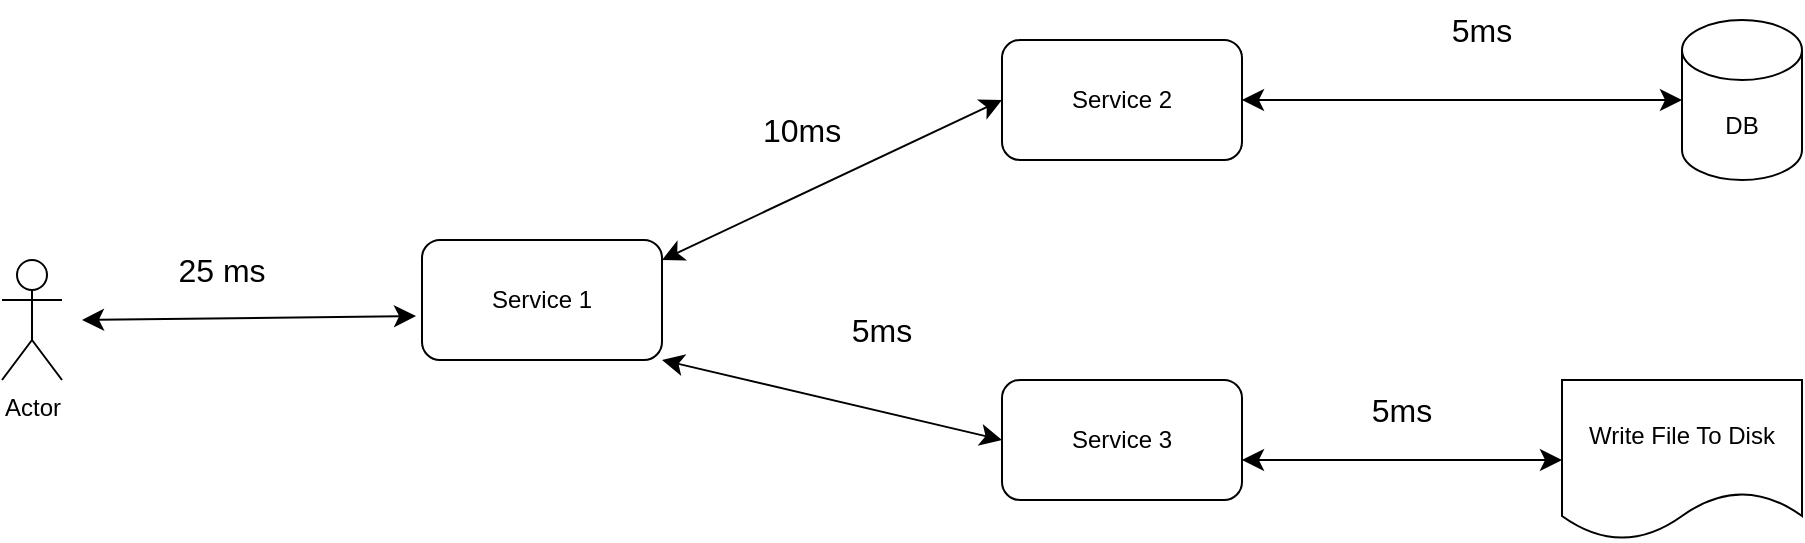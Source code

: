 <mxfile version="24.0.5" type="github">
  <diagram name="Page-1" id="vJRlt4-vKW77X5-qgE9K">
    <mxGraphModel dx="2140" dy="580" grid="1" gridSize="10" guides="1" tooltips="1" connect="1" arrows="1" fold="1" page="1" pageScale="1" pageWidth="850" pageHeight="1100" math="0" shadow="0">
      <root>
        <mxCell id="0" />
        <mxCell id="1" parent="0" />
        <mxCell id="l3YviS2fge3E70dp-Lkv-1" value="Service 2" style="rounded=1;whiteSpace=wrap;html=1;" vertex="1" parent="1">
          <mxGeometry x="470" y="130" width="120" height="60" as="geometry" />
        </mxCell>
        <mxCell id="l3YviS2fge3E70dp-Lkv-2" value="Service 1" style="rounded=1;whiteSpace=wrap;html=1;" vertex="1" parent="1">
          <mxGeometry x="180" y="230" width="120" height="60" as="geometry" />
        </mxCell>
        <mxCell id="l3YviS2fge3E70dp-Lkv-3" value="Service 3" style="rounded=1;whiteSpace=wrap;html=1;" vertex="1" parent="1">
          <mxGeometry x="470" y="300" width="120" height="60" as="geometry" />
        </mxCell>
        <mxCell id="l3YviS2fge3E70dp-Lkv-4" value="" style="endArrow=classic;startArrow=classic;html=1;rounded=0;fontSize=12;startSize=8;endSize=8;curved=1;entryX=0;entryY=0.5;entryDx=0;entryDy=0;" edge="1" parent="1" target="l3YviS2fge3E70dp-Lkv-1">
          <mxGeometry width="50" height="50" relative="1" as="geometry">
            <mxPoint x="300" y="240" as="sourcePoint" />
            <mxPoint x="350" y="190" as="targetPoint" />
          </mxGeometry>
        </mxCell>
        <mxCell id="l3YviS2fge3E70dp-Lkv-5" value="10ms" style="text;html=1;align=center;verticalAlign=middle;whiteSpace=wrap;rounded=0;fontSize=16;" vertex="1" parent="1">
          <mxGeometry x="340" y="160" width="60" height="30" as="geometry" />
        </mxCell>
        <mxCell id="l3YviS2fge3E70dp-Lkv-6" value="" style="endArrow=classic;startArrow=classic;html=1;rounded=0;fontSize=12;startSize=8;endSize=8;curved=1;entryX=0;entryY=0.5;entryDx=0;entryDy=0;" edge="1" parent="1" target="l3YviS2fge3E70dp-Lkv-3">
          <mxGeometry width="50" height="50" relative="1" as="geometry">
            <mxPoint x="300" y="290" as="sourcePoint" />
            <mxPoint x="350" y="240" as="targetPoint" />
          </mxGeometry>
        </mxCell>
        <mxCell id="l3YviS2fge3E70dp-Lkv-8" value="Actor" style="shape=umlActor;verticalLabelPosition=bottom;verticalAlign=top;html=1;outlineConnect=0;" vertex="1" parent="1">
          <mxGeometry x="-30" y="240" width="30" height="60" as="geometry" />
        </mxCell>
        <mxCell id="l3YviS2fge3E70dp-Lkv-9" value="" style="endArrow=classic;startArrow=classic;html=1;rounded=0;fontSize=12;startSize=8;endSize=8;curved=1;entryX=-0.025;entryY=0.633;entryDx=0;entryDy=0;entryPerimeter=0;" edge="1" parent="1" target="l3YviS2fge3E70dp-Lkv-2">
          <mxGeometry width="50" height="50" relative="1" as="geometry">
            <mxPoint x="10" y="270" as="sourcePoint" />
            <mxPoint x="60" y="220" as="targetPoint" />
          </mxGeometry>
        </mxCell>
        <mxCell id="l3YviS2fge3E70dp-Lkv-10" value="25 ms" style="text;html=1;align=center;verticalAlign=middle;whiteSpace=wrap;rounded=0;fontSize=16;" vertex="1" parent="1">
          <mxGeometry x="50" y="230" width="60" height="30" as="geometry" />
        </mxCell>
        <mxCell id="l3YviS2fge3E70dp-Lkv-11" value="DB" style="shape=cylinder3;whiteSpace=wrap;html=1;boundedLbl=1;backgroundOutline=1;size=15;" vertex="1" parent="1">
          <mxGeometry x="810" y="120" width="60" height="80" as="geometry" />
        </mxCell>
        <mxCell id="l3YviS2fge3E70dp-Lkv-12" value="" style="endArrow=classic;startArrow=classic;html=1;rounded=0;fontSize=12;startSize=8;endSize=8;curved=1;entryX=0;entryY=0.5;entryDx=0;entryDy=0;entryPerimeter=0;" edge="1" parent="1" target="l3YviS2fge3E70dp-Lkv-11">
          <mxGeometry width="50" height="50" relative="1" as="geometry">
            <mxPoint x="590" y="160" as="sourcePoint" />
            <mxPoint x="640" y="110" as="targetPoint" />
          </mxGeometry>
        </mxCell>
        <mxCell id="l3YviS2fge3E70dp-Lkv-13" value="5ms" style="text;html=1;align=center;verticalAlign=middle;whiteSpace=wrap;rounded=0;fontSize=16;" vertex="1" parent="1">
          <mxGeometry x="680" y="110" width="60" height="30" as="geometry" />
        </mxCell>
        <mxCell id="l3YviS2fge3E70dp-Lkv-14" value="Write File To Disk" style="shape=document;whiteSpace=wrap;html=1;boundedLbl=1;" vertex="1" parent="1">
          <mxGeometry x="750" y="300" width="120" height="80" as="geometry" />
        </mxCell>
        <mxCell id="l3YviS2fge3E70dp-Lkv-15" value="" style="endArrow=classic;startArrow=classic;html=1;rounded=0;fontSize=12;startSize=8;endSize=8;curved=1;" edge="1" parent="1" target="l3YviS2fge3E70dp-Lkv-14">
          <mxGeometry width="50" height="50" relative="1" as="geometry">
            <mxPoint x="590" y="340" as="sourcePoint" />
            <mxPoint x="640" y="290" as="targetPoint" />
          </mxGeometry>
        </mxCell>
        <mxCell id="l3YviS2fge3E70dp-Lkv-16" value="5ms" style="text;html=1;align=center;verticalAlign=middle;whiteSpace=wrap;rounded=0;fontSize=16;" vertex="1" parent="1">
          <mxGeometry x="640" y="300" width="60" height="30" as="geometry" />
        </mxCell>
        <mxCell id="l3YviS2fge3E70dp-Lkv-17" value="5ms" style="text;html=1;align=center;verticalAlign=middle;whiteSpace=wrap;rounded=0;fontSize=16;" vertex="1" parent="1">
          <mxGeometry x="380" y="260" width="60" height="30" as="geometry" />
        </mxCell>
      </root>
    </mxGraphModel>
  </diagram>
</mxfile>

